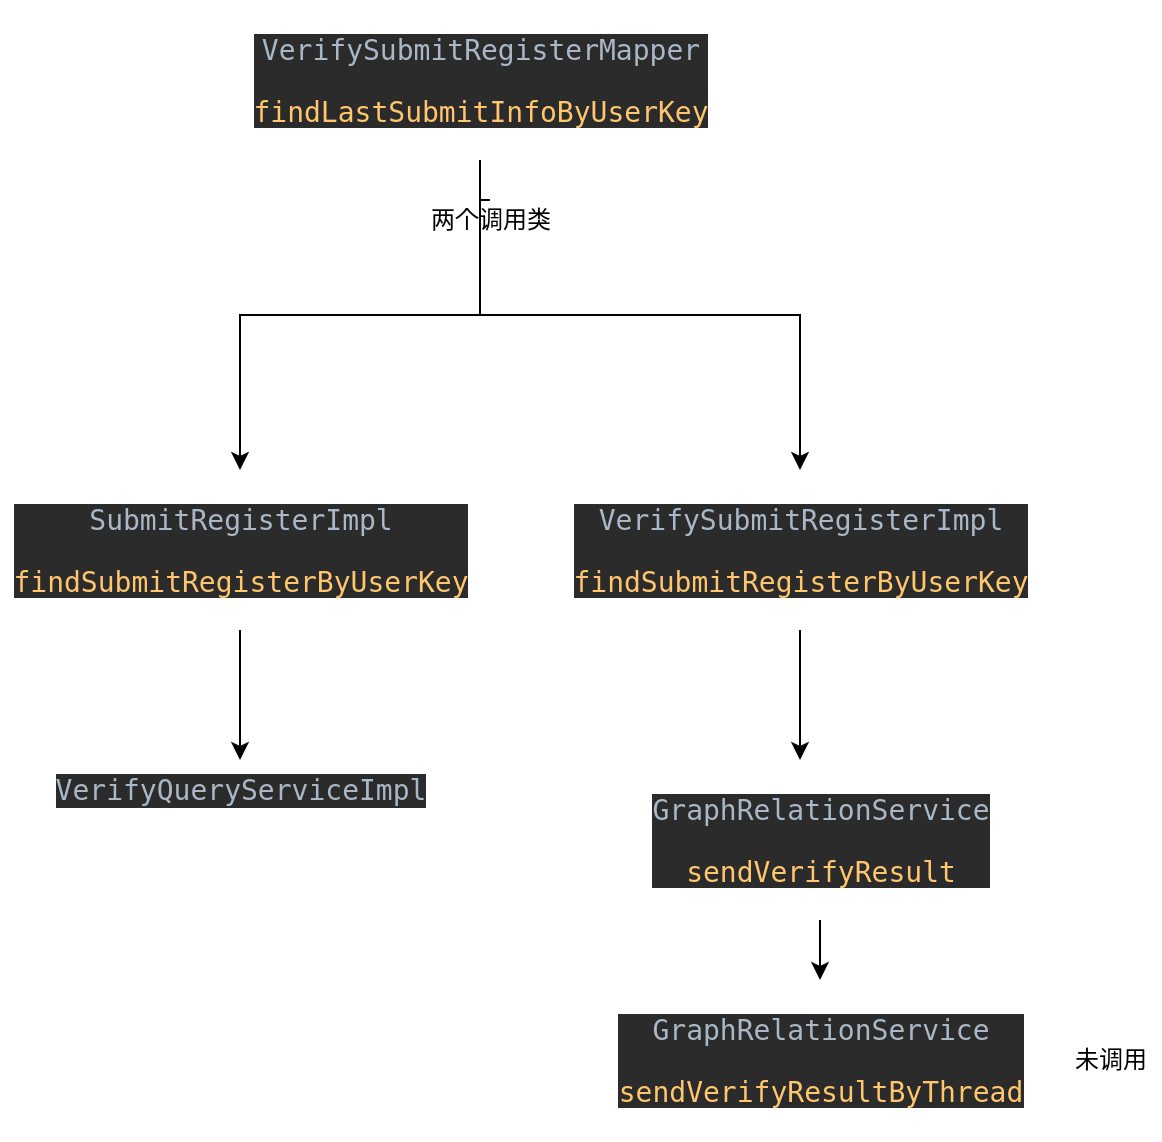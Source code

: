 <mxfile version="16.4.2" type="github">
  <diagram id="TBjX2BFPpvs-VWPOOSXr" name="Page-1">
    <mxGraphModel dx="1234" dy="793" grid="1" gridSize="10" guides="1" tooltips="1" connect="1" arrows="1" fold="1" page="1" pageScale="1" pageWidth="827" pageHeight="1169" math="0" shadow="0">
      <root>
        <mxCell id="0" />
        <mxCell id="1" parent="0" />
        <mxCell id="NLxJAHFHyDMRl1fhQd-c-1" value="&lt;pre style=&quot;background-color: #2b2b2b ; color: #a9b7c6 ; font-family: &amp;#34;jetbrains mono&amp;#34; , monospace ; font-size: 10.5pt&quot;&gt;VerifySubmitRegisterMapper&lt;br&gt;&lt;pre style=&quot;font-family: &amp;#34;jetbrains mono&amp;#34; , monospace ; font-size: 10.5pt&quot;&gt;&lt;span style=&quot;color: rgb(255 , 198 , 109)&quot;&gt;findLastSubmitInfoByUserKey&lt;/span&gt;&lt;/pre&gt;&lt;/pre&gt;" style="text;html=1;align=center;verticalAlign=middle;resizable=0;points=[];autosize=1;strokeColor=none;fillColor=none;" vertex="1" parent="1">
          <mxGeometry x="220" y="30" width="240" height="80" as="geometry" />
        </mxCell>
        <mxCell id="NLxJAHFHyDMRl1fhQd-c-29" value="" style="edgeStyle=orthogonalEdgeStyle;rounded=0;orthogonalLoop=1;jettySize=auto;html=1;" edge="1" parent="1" source="NLxJAHFHyDMRl1fhQd-c-1" target="NLxJAHFHyDMRl1fhQd-c-4">
          <mxGeometry relative="1" as="geometry">
            <mxPoint x="330" y="120" as="sourcePoint" />
            <mxPoint x="460" y="190" as="targetPoint" />
          </mxGeometry>
        </mxCell>
        <mxCell id="NLxJAHFHyDMRl1fhQd-c-23" value="" style="edgeStyle=orthogonalEdgeStyle;rounded=0;orthogonalLoop=1;jettySize=auto;html=1;" edge="1" parent="1" source="NLxJAHFHyDMRl1fhQd-c-4">
          <mxGeometry relative="1" as="geometry">
            <mxPoint x="220" y="410" as="targetPoint" />
          </mxGeometry>
        </mxCell>
        <mxCell id="NLxJAHFHyDMRl1fhQd-c-4" value="&lt;pre style=&quot;background-color: #2b2b2b ; color: #a9b7c6 ; font-family: &amp;#34;jetbrains mono&amp;#34; , monospace ; font-size: 10.5pt&quot;&gt;&lt;pre style=&quot;font-family: &amp;#34;jetbrains mono&amp;#34; , monospace ; font-size: 10.5pt&quot;&gt;SubmitRegisterImpl&lt;/pre&gt;&lt;pre style=&quot;font-family: &amp;#34;jetbrains mono&amp;#34; , monospace ; font-size: 10.5pt&quot;&gt;&lt;pre style=&quot;font-size: 10.5pt ; font-family: &amp;#34;jetbrains mono&amp;#34; , monospace&quot;&gt;&lt;span style=&quot;color: rgb(255 , 198 , 109)&quot;&gt;findSubmitRegisterByUserKey&lt;/span&gt;&lt;/pre&gt;&lt;/pre&gt;&lt;/pre&gt;" style="text;html=1;align=center;verticalAlign=middle;resizable=0;points=[];autosize=1;strokeColor=none;fillColor=none;" vertex="1" parent="1">
          <mxGeometry x="100" y="265" width="240" height="80" as="geometry" />
        </mxCell>
        <mxCell id="NLxJAHFHyDMRl1fhQd-c-12" value="" style="edgeStyle=orthogonalEdgeStyle;rounded=0;orthogonalLoop=1;jettySize=auto;html=1;" edge="1" parent="1" source="NLxJAHFHyDMRl1fhQd-c-6" target="NLxJAHFHyDMRl1fhQd-c-11">
          <mxGeometry relative="1" as="geometry" />
        </mxCell>
        <mxCell id="NLxJAHFHyDMRl1fhQd-c-6" value="&lt;pre style=&quot;background-color: #2b2b2b ; color: #a9b7c6 ; font-family: &amp;#34;jetbrains mono&amp;#34; , monospace ; font-size: 10.5pt&quot;&gt;&lt;pre style=&quot;font-family: &amp;#34;jetbrains mono&amp;#34; , monospace ; font-size: 10.5pt&quot;&gt;VerifySubmitRegisterImpl&lt;/pre&gt;&lt;pre style=&quot;font-family: &amp;#34;jetbrains mono&amp;#34; , monospace ; font-size: 10.5pt&quot;&gt;&lt;pre style=&quot;font-family: &amp;#34;jetbrains mono&amp;#34; , monospace ; font-size: 10.5pt&quot;&gt;&lt;span style=&quot;color: #ffc66d&quot;&gt;findSubmitRegisterByUserKey&lt;/span&gt;&lt;/pre&gt;&lt;/pre&gt;&lt;/pre&gt;" style="text;html=1;align=center;verticalAlign=middle;resizable=0;points=[];autosize=1;strokeColor=none;fillColor=none;" vertex="1" parent="1">
          <mxGeometry x="380" y="265" width="240" height="80" as="geometry" />
        </mxCell>
        <mxCell id="NLxJAHFHyDMRl1fhQd-c-11" value="&lt;pre style=&quot;background-color: #2b2b2b ; color: #a9b7c6 ; font-family: &amp;#34;jetbrains mono&amp;#34; , monospace ; font-size: 10.5pt&quot;&gt;&lt;br&gt;&lt;/pre&gt;" style="text;html=1;align=center;verticalAlign=middle;resizable=0;points=[];autosize=1;strokeColor=none;fillColor=none;" vertex="1" parent="1">
          <mxGeometry x="490" y="410" width="20" height="50" as="geometry" />
        </mxCell>
        <mxCell id="NLxJAHFHyDMRl1fhQd-c-16" value="" style="edgeStyle=orthogonalEdgeStyle;rounded=0;orthogonalLoop=1;jettySize=auto;html=1;" edge="1" parent="1" source="NLxJAHFHyDMRl1fhQd-c-13" target="NLxJAHFHyDMRl1fhQd-c-15">
          <mxGeometry relative="1" as="geometry">
            <mxPoint x="500" y="480" as="sourcePoint" />
          </mxGeometry>
        </mxCell>
        <mxCell id="NLxJAHFHyDMRl1fhQd-c-13" value="&lt;pre style=&quot;background-color: #2b2b2b ; color: #a9b7c6 ; font-family: &amp;#34;jetbrains mono&amp;#34; , monospace ; font-size: 10.5pt&quot;&gt;&lt;pre style=&quot;font-family: &amp;#34;jetbrains mono&amp;#34; , monospace ; font-size: 10.5pt&quot;&gt;GraphRelationService&lt;/pre&gt;&lt;pre style=&quot;font-family: &amp;#34;jetbrains mono&amp;#34; , monospace ; font-size: 10.5pt&quot;&gt;&lt;span style=&quot;color: #ffc66d&quot;&gt;sendVerifyResult&lt;/span&gt;&lt;/pre&gt;&lt;/pre&gt;" style="text;html=1;align=center;verticalAlign=middle;resizable=0;points=[];autosize=1;strokeColor=none;fillColor=none;" vertex="1" parent="1">
          <mxGeometry x="420" y="410" width="180" height="80" as="geometry" />
        </mxCell>
        <mxCell id="NLxJAHFHyDMRl1fhQd-c-15" value="&lt;pre style=&quot;background-color: #2b2b2b ; color: #a9b7c6 ; font-family: &amp;#34;jetbrains mono&amp;#34; , monospace ; font-size: 10.5pt&quot;&gt;&lt;pre style=&quot;font-family: &amp;#34;jetbrains mono&amp;#34; , monospace ; font-size: 10.5pt&quot;&gt;&lt;pre style=&quot;font-family: &amp;#34;jetbrains mono&amp;#34; , monospace ; font-size: 10.5pt&quot;&gt;GraphRelationService&lt;/pre&gt;&lt;pre style=&quot;font-family: &amp;#34;jetbrains mono&amp;#34; , monospace ; font-size: 10.5pt&quot;&gt;&lt;span style=&quot;color: rgb(255 , 198 , 109)&quot;&gt;sendVerifyResultByThread&lt;/span&gt;&lt;/pre&gt;&lt;/pre&gt;&lt;/pre&gt;" style="text;html=1;align=center;verticalAlign=middle;resizable=0;points=[];autosize=1;strokeColor=none;fillColor=none;" vertex="1" parent="1">
          <mxGeometry x="400" y="520" width="220" height="80" as="geometry" />
        </mxCell>
        <mxCell id="NLxJAHFHyDMRl1fhQd-c-21" value="未调用" style="text;html=1;align=center;verticalAlign=middle;resizable=0;points=[];autosize=1;strokeColor=none;fillColor=none;" vertex="1" parent="1">
          <mxGeometry x="630" y="550" width="50" height="20" as="geometry" />
        </mxCell>
        <mxCell id="NLxJAHFHyDMRl1fhQd-c-25" value="&lt;pre style=&quot;background-color: #2b2b2b ; color: #a9b7c6 ; font-family: &amp;#34;jetbrains mono&amp;#34; , monospace ; font-size: 10.5pt&quot;&gt;&lt;pre style=&quot;font-family: &amp;#34;jetbrains mono&amp;#34; , monospace ; font-size: 10.5pt&quot;&gt;&lt;pre style=&quot;font-family: &amp;#34;jetbrains mono&amp;#34; , monospace ; font-size: 10.5pt&quot;&gt;&lt;pre style=&quot;font-size: 10.5pt ; font-family: &amp;#34;jetbrains mono&amp;#34; , monospace&quot;&gt;&lt;pre style=&quot;font-family: &amp;#34;jetbrains mono&amp;#34; , monospace ; font-size: 10.5pt&quot;&gt;VerifyQueryServiceImpl&lt;/pre&gt;&lt;/pre&gt;&lt;/pre&gt;&lt;/pre&gt;&lt;/pre&gt;" style="text;html=1;align=center;verticalAlign=middle;resizable=0;points=[];autosize=1;strokeColor=none;fillColor=none;" vertex="1" parent="1">
          <mxGeometry x="120" y="400" width="200" height="50" as="geometry" />
        </mxCell>
        <mxCell id="NLxJAHFHyDMRl1fhQd-c-30" value="" style="edgeStyle=orthogonalEdgeStyle;rounded=0;orthogonalLoop=1;jettySize=auto;html=1;startArrow=none;" edge="1" parent="1" source="NLxJAHFHyDMRl1fhQd-c-1" target="NLxJAHFHyDMRl1fhQd-c-6">
          <mxGeometry relative="1" as="geometry">
            <mxPoint x="330" y="120" as="sourcePoint" />
            <mxPoint x="230" y="290" as="targetPoint" />
          </mxGeometry>
        </mxCell>
        <mxCell id="NLxJAHFHyDMRl1fhQd-c-20" value="两个调用类" style="text;html=1;align=center;verticalAlign=middle;resizable=0;points=[];autosize=1;strokeColor=none;fillColor=none;" vertex="1" parent="1">
          <mxGeometry x="305" y="130" width="80" height="20" as="geometry" />
        </mxCell>
        <mxCell id="NLxJAHFHyDMRl1fhQd-c-32" value="" style="edgeStyle=orthogonalEdgeStyle;rounded=0;orthogonalLoop=1;jettySize=auto;html=1;endArrow=none;" edge="1" parent="1" source="NLxJAHFHyDMRl1fhQd-c-1" target="NLxJAHFHyDMRl1fhQd-c-20">
          <mxGeometry relative="1" as="geometry">
            <mxPoint x="340" y="110" as="sourcePoint" />
            <mxPoint x="500" y="280" as="targetPoint" />
          </mxGeometry>
        </mxCell>
      </root>
    </mxGraphModel>
  </diagram>
</mxfile>
